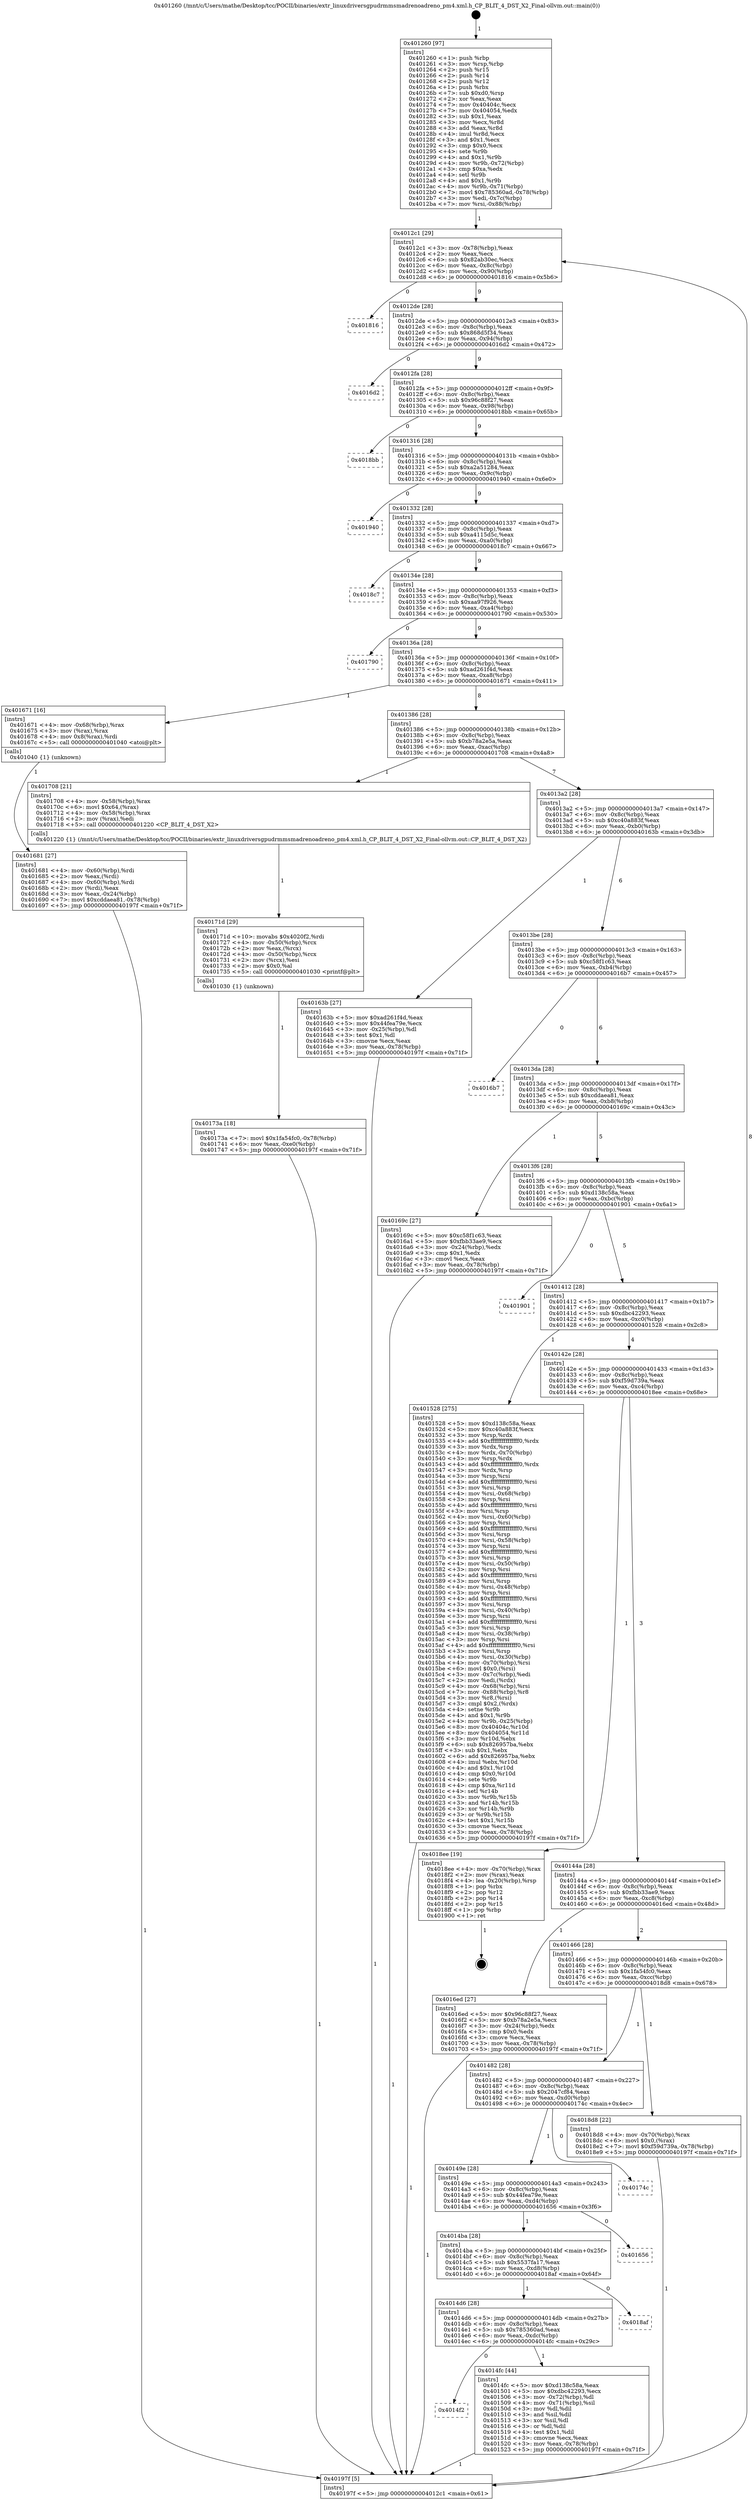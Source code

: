 digraph "0x401260" {
  label = "0x401260 (/mnt/c/Users/mathe/Desktop/tcc/POCII/binaries/extr_linuxdriversgpudrmmsmadrenoadreno_pm4.xml.h_CP_BLIT_4_DST_X2_Final-ollvm.out::main(0))"
  labelloc = "t"
  node[shape=record]

  Entry [label="",width=0.3,height=0.3,shape=circle,fillcolor=black,style=filled]
  "0x4012c1" [label="{
     0x4012c1 [29]\l
     | [instrs]\l
     &nbsp;&nbsp;0x4012c1 \<+3\>: mov -0x78(%rbp),%eax\l
     &nbsp;&nbsp;0x4012c4 \<+2\>: mov %eax,%ecx\l
     &nbsp;&nbsp;0x4012c6 \<+6\>: sub $0x82ab30ec,%ecx\l
     &nbsp;&nbsp;0x4012cc \<+6\>: mov %eax,-0x8c(%rbp)\l
     &nbsp;&nbsp;0x4012d2 \<+6\>: mov %ecx,-0x90(%rbp)\l
     &nbsp;&nbsp;0x4012d8 \<+6\>: je 0000000000401816 \<main+0x5b6\>\l
  }"]
  "0x401816" [label="{
     0x401816\l
  }", style=dashed]
  "0x4012de" [label="{
     0x4012de [28]\l
     | [instrs]\l
     &nbsp;&nbsp;0x4012de \<+5\>: jmp 00000000004012e3 \<main+0x83\>\l
     &nbsp;&nbsp;0x4012e3 \<+6\>: mov -0x8c(%rbp),%eax\l
     &nbsp;&nbsp;0x4012e9 \<+5\>: sub $0x868d5f34,%eax\l
     &nbsp;&nbsp;0x4012ee \<+6\>: mov %eax,-0x94(%rbp)\l
     &nbsp;&nbsp;0x4012f4 \<+6\>: je 00000000004016d2 \<main+0x472\>\l
  }"]
  Exit [label="",width=0.3,height=0.3,shape=circle,fillcolor=black,style=filled,peripheries=2]
  "0x4016d2" [label="{
     0x4016d2\l
  }", style=dashed]
  "0x4012fa" [label="{
     0x4012fa [28]\l
     | [instrs]\l
     &nbsp;&nbsp;0x4012fa \<+5\>: jmp 00000000004012ff \<main+0x9f\>\l
     &nbsp;&nbsp;0x4012ff \<+6\>: mov -0x8c(%rbp),%eax\l
     &nbsp;&nbsp;0x401305 \<+5\>: sub $0x96c88f27,%eax\l
     &nbsp;&nbsp;0x40130a \<+6\>: mov %eax,-0x98(%rbp)\l
     &nbsp;&nbsp;0x401310 \<+6\>: je 00000000004018bb \<main+0x65b\>\l
  }"]
  "0x40173a" [label="{
     0x40173a [18]\l
     | [instrs]\l
     &nbsp;&nbsp;0x40173a \<+7\>: movl $0x1fa54fc0,-0x78(%rbp)\l
     &nbsp;&nbsp;0x401741 \<+6\>: mov %eax,-0xe0(%rbp)\l
     &nbsp;&nbsp;0x401747 \<+5\>: jmp 000000000040197f \<main+0x71f\>\l
  }"]
  "0x4018bb" [label="{
     0x4018bb\l
  }", style=dashed]
  "0x401316" [label="{
     0x401316 [28]\l
     | [instrs]\l
     &nbsp;&nbsp;0x401316 \<+5\>: jmp 000000000040131b \<main+0xbb\>\l
     &nbsp;&nbsp;0x40131b \<+6\>: mov -0x8c(%rbp),%eax\l
     &nbsp;&nbsp;0x401321 \<+5\>: sub $0xa2a51284,%eax\l
     &nbsp;&nbsp;0x401326 \<+6\>: mov %eax,-0x9c(%rbp)\l
     &nbsp;&nbsp;0x40132c \<+6\>: je 0000000000401940 \<main+0x6e0\>\l
  }"]
  "0x40171d" [label="{
     0x40171d [29]\l
     | [instrs]\l
     &nbsp;&nbsp;0x40171d \<+10\>: movabs $0x4020f2,%rdi\l
     &nbsp;&nbsp;0x401727 \<+4\>: mov -0x50(%rbp),%rcx\l
     &nbsp;&nbsp;0x40172b \<+2\>: mov %eax,(%rcx)\l
     &nbsp;&nbsp;0x40172d \<+4\>: mov -0x50(%rbp),%rcx\l
     &nbsp;&nbsp;0x401731 \<+2\>: mov (%rcx),%esi\l
     &nbsp;&nbsp;0x401733 \<+2\>: mov $0x0,%al\l
     &nbsp;&nbsp;0x401735 \<+5\>: call 0000000000401030 \<printf@plt\>\l
     | [calls]\l
     &nbsp;&nbsp;0x401030 \{1\} (unknown)\l
  }"]
  "0x401940" [label="{
     0x401940\l
  }", style=dashed]
  "0x401332" [label="{
     0x401332 [28]\l
     | [instrs]\l
     &nbsp;&nbsp;0x401332 \<+5\>: jmp 0000000000401337 \<main+0xd7\>\l
     &nbsp;&nbsp;0x401337 \<+6\>: mov -0x8c(%rbp),%eax\l
     &nbsp;&nbsp;0x40133d \<+5\>: sub $0xa4115d5c,%eax\l
     &nbsp;&nbsp;0x401342 \<+6\>: mov %eax,-0xa0(%rbp)\l
     &nbsp;&nbsp;0x401348 \<+6\>: je 00000000004018c7 \<main+0x667\>\l
  }"]
  "0x401681" [label="{
     0x401681 [27]\l
     | [instrs]\l
     &nbsp;&nbsp;0x401681 \<+4\>: mov -0x60(%rbp),%rdi\l
     &nbsp;&nbsp;0x401685 \<+2\>: mov %eax,(%rdi)\l
     &nbsp;&nbsp;0x401687 \<+4\>: mov -0x60(%rbp),%rdi\l
     &nbsp;&nbsp;0x40168b \<+2\>: mov (%rdi),%eax\l
     &nbsp;&nbsp;0x40168d \<+3\>: mov %eax,-0x24(%rbp)\l
     &nbsp;&nbsp;0x401690 \<+7\>: movl $0xcddaea81,-0x78(%rbp)\l
     &nbsp;&nbsp;0x401697 \<+5\>: jmp 000000000040197f \<main+0x71f\>\l
  }"]
  "0x4018c7" [label="{
     0x4018c7\l
  }", style=dashed]
  "0x40134e" [label="{
     0x40134e [28]\l
     | [instrs]\l
     &nbsp;&nbsp;0x40134e \<+5\>: jmp 0000000000401353 \<main+0xf3\>\l
     &nbsp;&nbsp;0x401353 \<+6\>: mov -0x8c(%rbp),%eax\l
     &nbsp;&nbsp;0x401359 \<+5\>: sub $0xaa97f926,%eax\l
     &nbsp;&nbsp;0x40135e \<+6\>: mov %eax,-0xa4(%rbp)\l
     &nbsp;&nbsp;0x401364 \<+6\>: je 0000000000401790 \<main+0x530\>\l
  }"]
  "0x401260" [label="{
     0x401260 [97]\l
     | [instrs]\l
     &nbsp;&nbsp;0x401260 \<+1\>: push %rbp\l
     &nbsp;&nbsp;0x401261 \<+3\>: mov %rsp,%rbp\l
     &nbsp;&nbsp;0x401264 \<+2\>: push %r15\l
     &nbsp;&nbsp;0x401266 \<+2\>: push %r14\l
     &nbsp;&nbsp;0x401268 \<+2\>: push %r12\l
     &nbsp;&nbsp;0x40126a \<+1\>: push %rbx\l
     &nbsp;&nbsp;0x40126b \<+7\>: sub $0xd0,%rsp\l
     &nbsp;&nbsp;0x401272 \<+2\>: xor %eax,%eax\l
     &nbsp;&nbsp;0x401274 \<+7\>: mov 0x40404c,%ecx\l
     &nbsp;&nbsp;0x40127b \<+7\>: mov 0x404054,%edx\l
     &nbsp;&nbsp;0x401282 \<+3\>: sub $0x1,%eax\l
     &nbsp;&nbsp;0x401285 \<+3\>: mov %ecx,%r8d\l
     &nbsp;&nbsp;0x401288 \<+3\>: add %eax,%r8d\l
     &nbsp;&nbsp;0x40128b \<+4\>: imul %r8d,%ecx\l
     &nbsp;&nbsp;0x40128f \<+3\>: and $0x1,%ecx\l
     &nbsp;&nbsp;0x401292 \<+3\>: cmp $0x0,%ecx\l
     &nbsp;&nbsp;0x401295 \<+4\>: sete %r9b\l
     &nbsp;&nbsp;0x401299 \<+4\>: and $0x1,%r9b\l
     &nbsp;&nbsp;0x40129d \<+4\>: mov %r9b,-0x72(%rbp)\l
     &nbsp;&nbsp;0x4012a1 \<+3\>: cmp $0xa,%edx\l
     &nbsp;&nbsp;0x4012a4 \<+4\>: setl %r9b\l
     &nbsp;&nbsp;0x4012a8 \<+4\>: and $0x1,%r9b\l
     &nbsp;&nbsp;0x4012ac \<+4\>: mov %r9b,-0x71(%rbp)\l
     &nbsp;&nbsp;0x4012b0 \<+7\>: movl $0x785360ad,-0x78(%rbp)\l
     &nbsp;&nbsp;0x4012b7 \<+3\>: mov %edi,-0x7c(%rbp)\l
     &nbsp;&nbsp;0x4012ba \<+7\>: mov %rsi,-0x88(%rbp)\l
  }"]
  "0x401790" [label="{
     0x401790\l
  }", style=dashed]
  "0x40136a" [label="{
     0x40136a [28]\l
     | [instrs]\l
     &nbsp;&nbsp;0x40136a \<+5\>: jmp 000000000040136f \<main+0x10f\>\l
     &nbsp;&nbsp;0x40136f \<+6\>: mov -0x8c(%rbp),%eax\l
     &nbsp;&nbsp;0x401375 \<+5\>: sub $0xad261f4d,%eax\l
     &nbsp;&nbsp;0x40137a \<+6\>: mov %eax,-0xa8(%rbp)\l
     &nbsp;&nbsp;0x401380 \<+6\>: je 0000000000401671 \<main+0x411\>\l
  }"]
  "0x40197f" [label="{
     0x40197f [5]\l
     | [instrs]\l
     &nbsp;&nbsp;0x40197f \<+5\>: jmp 00000000004012c1 \<main+0x61\>\l
  }"]
  "0x401671" [label="{
     0x401671 [16]\l
     | [instrs]\l
     &nbsp;&nbsp;0x401671 \<+4\>: mov -0x68(%rbp),%rax\l
     &nbsp;&nbsp;0x401675 \<+3\>: mov (%rax),%rax\l
     &nbsp;&nbsp;0x401678 \<+4\>: mov 0x8(%rax),%rdi\l
     &nbsp;&nbsp;0x40167c \<+5\>: call 0000000000401040 \<atoi@plt\>\l
     | [calls]\l
     &nbsp;&nbsp;0x401040 \{1\} (unknown)\l
  }"]
  "0x401386" [label="{
     0x401386 [28]\l
     | [instrs]\l
     &nbsp;&nbsp;0x401386 \<+5\>: jmp 000000000040138b \<main+0x12b\>\l
     &nbsp;&nbsp;0x40138b \<+6\>: mov -0x8c(%rbp),%eax\l
     &nbsp;&nbsp;0x401391 \<+5\>: sub $0xb78a2e5a,%eax\l
     &nbsp;&nbsp;0x401396 \<+6\>: mov %eax,-0xac(%rbp)\l
     &nbsp;&nbsp;0x40139c \<+6\>: je 0000000000401708 \<main+0x4a8\>\l
  }"]
  "0x4014f2" [label="{
     0x4014f2\l
  }", style=dashed]
  "0x401708" [label="{
     0x401708 [21]\l
     | [instrs]\l
     &nbsp;&nbsp;0x401708 \<+4\>: mov -0x58(%rbp),%rax\l
     &nbsp;&nbsp;0x40170c \<+6\>: movl $0x64,(%rax)\l
     &nbsp;&nbsp;0x401712 \<+4\>: mov -0x58(%rbp),%rax\l
     &nbsp;&nbsp;0x401716 \<+2\>: mov (%rax),%edi\l
     &nbsp;&nbsp;0x401718 \<+5\>: call 0000000000401220 \<CP_BLIT_4_DST_X2\>\l
     | [calls]\l
     &nbsp;&nbsp;0x401220 \{1\} (/mnt/c/Users/mathe/Desktop/tcc/POCII/binaries/extr_linuxdriversgpudrmmsmadrenoadreno_pm4.xml.h_CP_BLIT_4_DST_X2_Final-ollvm.out::CP_BLIT_4_DST_X2)\l
  }"]
  "0x4013a2" [label="{
     0x4013a2 [28]\l
     | [instrs]\l
     &nbsp;&nbsp;0x4013a2 \<+5\>: jmp 00000000004013a7 \<main+0x147\>\l
     &nbsp;&nbsp;0x4013a7 \<+6\>: mov -0x8c(%rbp),%eax\l
     &nbsp;&nbsp;0x4013ad \<+5\>: sub $0xc40a883f,%eax\l
     &nbsp;&nbsp;0x4013b2 \<+6\>: mov %eax,-0xb0(%rbp)\l
     &nbsp;&nbsp;0x4013b8 \<+6\>: je 000000000040163b \<main+0x3db\>\l
  }"]
  "0x4014fc" [label="{
     0x4014fc [44]\l
     | [instrs]\l
     &nbsp;&nbsp;0x4014fc \<+5\>: mov $0xd138c58a,%eax\l
     &nbsp;&nbsp;0x401501 \<+5\>: mov $0xdbc42293,%ecx\l
     &nbsp;&nbsp;0x401506 \<+3\>: mov -0x72(%rbp),%dl\l
     &nbsp;&nbsp;0x401509 \<+4\>: mov -0x71(%rbp),%sil\l
     &nbsp;&nbsp;0x40150d \<+3\>: mov %dl,%dil\l
     &nbsp;&nbsp;0x401510 \<+3\>: and %sil,%dil\l
     &nbsp;&nbsp;0x401513 \<+3\>: xor %sil,%dl\l
     &nbsp;&nbsp;0x401516 \<+3\>: or %dl,%dil\l
     &nbsp;&nbsp;0x401519 \<+4\>: test $0x1,%dil\l
     &nbsp;&nbsp;0x40151d \<+3\>: cmovne %ecx,%eax\l
     &nbsp;&nbsp;0x401520 \<+3\>: mov %eax,-0x78(%rbp)\l
     &nbsp;&nbsp;0x401523 \<+5\>: jmp 000000000040197f \<main+0x71f\>\l
  }"]
  "0x40163b" [label="{
     0x40163b [27]\l
     | [instrs]\l
     &nbsp;&nbsp;0x40163b \<+5\>: mov $0xad261f4d,%eax\l
     &nbsp;&nbsp;0x401640 \<+5\>: mov $0x44fea79e,%ecx\l
     &nbsp;&nbsp;0x401645 \<+3\>: mov -0x25(%rbp),%dl\l
     &nbsp;&nbsp;0x401648 \<+3\>: test $0x1,%dl\l
     &nbsp;&nbsp;0x40164b \<+3\>: cmovne %ecx,%eax\l
     &nbsp;&nbsp;0x40164e \<+3\>: mov %eax,-0x78(%rbp)\l
     &nbsp;&nbsp;0x401651 \<+5\>: jmp 000000000040197f \<main+0x71f\>\l
  }"]
  "0x4013be" [label="{
     0x4013be [28]\l
     | [instrs]\l
     &nbsp;&nbsp;0x4013be \<+5\>: jmp 00000000004013c3 \<main+0x163\>\l
     &nbsp;&nbsp;0x4013c3 \<+6\>: mov -0x8c(%rbp),%eax\l
     &nbsp;&nbsp;0x4013c9 \<+5\>: sub $0xc58f1c63,%eax\l
     &nbsp;&nbsp;0x4013ce \<+6\>: mov %eax,-0xb4(%rbp)\l
     &nbsp;&nbsp;0x4013d4 \<+6\>: je 00000000004016b7 \<main+0x457\>\l
  }"]
  "0x4014d6" [label="{
     0x4014d6 [28]\l
     | [instrs]\l
     &nbsp;&nbsp;0x4014d6 \<+5\>: jmp 00000000004014db \<main+0x27b\>\l
     &nbsp;&nbsp;0x4014db \<+6\>: mov -0x8c(%rbp),%eax\l
     &nbsp;&nbsp;0x4014e1 \<+5\>: sub $0x785360ad,%eax\l
     &nbsp;&nbsp;0x4014e6 \<+6\>: mov %eax,-0xdc(%rbp)\l
     &nbsp;&nbsp;0x4014ec \<+6\>: je 00000000004014fc \<main+0x29c\>\l
  }"]
  "0x4016b7" [label="{
     0x4016b7\l
  }", style=dashed]
  "0x4013da" [label="{
     0x4013da [28]\l
     | [instrs]\l
     &nbsp;&nbsp;0x4013da \<+5\>: jmp 00000000004013df \<main+0x17f\>\l
     &nbsp;&nbsp;0x4013df \<+6\>: mov -0x8c(%rbp),%eax\l
     &nbsp;&nbsp;0x4013e5 \<+5\>: sub $0xcddaea81,%eax\l
     &nbsp;&nbsp;0x4013ea \<+6\>: mov %eax,-0xb8(%rbp)\l
     &nbsp;&nbsp;0x4013f0 \<+6\>: je 000000000040169c \<main+0x43c\>\l
  }"]
  "0x4018af" [label="{
     0x4018af\l
  }", style=dashed]
  "0x40169c" [label="{
     0x40169c [27]\l
     | [instrs]\l
     &nbsp;&nbsp;0x40169c \<+5\>: mov $0xc58f1c63,%eax\l
     &nbsp;&nbsp;0x4016a1 \<+5\>: mov $0xfbb33ae9,%ecx\l
     &nbsp;&nbsp;0x4016a6 \<+3\>: mov -0x24(%rbp),%edx\l
     &nbsp;&nbsp;0x4016a9 \<+3\>: cmp $0x1,%edx\l
     &nbsp;&nbsp;0x4016ac \<+3\>: cmovl %ecx,%eax\l
     &nbsp;&nbsp;0x4016af \<+3\>: mov %eax,-0x78(%rbp)\l
     &nbsp;&nbsp;0x4016b2 \<+5\>: jmp 000000000040197f \<main+0x71f\>\l
  }"]
  "0x4013f6" [label="{
     0x4013f6 [28]\l
     | [instrs]\l
     &nbsp;&nbsp;0x4013f6 \<+5\>: jmp 00000000004013fb \<main+0x19b\>\l
     &nbsp;&nbsp;0x4013fb \<+6\>: mov -0x8c(%rbp),%eax\l
     &nbsp;&nbsp;0x401401 \<+5\>: sub $0xd138c58a,%eax\l
     &nbsp;&nbsp;0x401406 \<+6\>: mov %eax,-0xbc(%rbp)\l
     &nbsp;&nbsp;0x40140c \<+6\>: je 0000000000401901 \<main+0x6a1\>\l
  }"]
  "0x4014ba" [label="{
     0x4014ba [28]\l
     | [instrs]\l
     &nbsp;&nbsp;0x4014ba \<+5\>: jmp 00000000004014bf \<main+0x25f\>\l
     &nbsp;&nbsp;0x4014bf \<+6\>: mov -0x8c(%rbp),%eax\l
     &nbsp;&nbsp;0x4014c5 \<+5\>: sub $0x5537fa17,%eax\l
     &nbsp;&nbsp;0x4014ca \<+6\>: mov %eax,-0xd8(%rbp)\l
     &nbsp;&nbsp;0x4014d0 \<+6\>: je 00000000004018af \<main+0x64f\>\l
  }"]
  "0x401901" [label="{
     0x401901\l
  }", style=dashed]
  "0x401412" [label="{
     0x401412 [28]\l
     | [instrs]\l
     &nbsp;&nbsp;0x401412 \<+5\>: jmp 0000000000401417 \<main+0x1b7\>\l
     &nbsp;&nbsp;0x401417 \<+6\>: mov -0x8c(%rbp),%eax\l
     &nbsp;&nbsp;0x40141d \<+5\>: sub $0xdbc42293,%eax\l
     &nbsp;&nbsp;0x401422 \<+6\>: mov %eax,-0xc0(%rbp)\l
     &nbsp;&nbsp;0x401428 \<+6\>: je 0000000000401528 \<main+0x2c8\>\l
  }"]
  "0x401656" [label="{
     0x401656\l
  }", style=dashed]
  "0x401528" [label="{
     0x401528 [275]\l
     | [instrs]\l
     &nbsp;&nbsp;0x401528 \<+5\>: mov $0xd138c58a,%eax\l
     &nbsp;&nbsp;0x40152d \<+5\>: mov $0xc40a883f,%ecx\l
     &nbsp;&nbsp;0x401532 \<+3\>: mov %rsp,%rdx\l
     &nbsp;&nbsp;0x401535 \<+4\>: add $0xfffffffffffffff0,%rdx\l
     &nbsp;&nbsp;0x401539 \<+3\>: mov %rdx,%rsp\l
     &nbsp;&nbsp;0x40153c \<+4\>: mov %rdx,-0x70(%rbp)\l
     &nbsp;&nbsp;0x401540 \<+3\>: mov %rsp,%rdx\l
     &nbsp;&nbsp;0x401543 \<+4\>: add $0xfffffffffffffff0,%rdx\l
     &nbsp;&nbsp;0x401547 \<+3\>: mov %rdx,%rsp\l
     &nbsp;&nbsp;0x40154a \<+3\>: mov %rsp,%rsi\l
     &nbsp;&nbsp;0x40154d \<+4\>: add $0xfffffffffffffff0,%rsi\l
     &nbsp;&nbsp;0x401551 \<+3\>: mov %rsi,%rsp\l
     &nbsp;&nbsp;0x401554 \<+4\>: mov %rsi,-0x68(%rbp)\l
     &nbsp;&nbsp;0x401558 \<+3\>: mov %rsp,%rsi\l
     &nbsp;&nbsp;0x40155b \<+4\>: add $0xfffffffffffffff0,%rsi\l
     &nbsp;&nbsp;0x40155f \<+3\>: mov %rsi,%rsp\l
     &nbsp;&nbsp;0x401562 \<+4\>: mov %rsi,-0x60(%rbp)\l
     &nbsp;&nbsp;0x401566 \<+3\>: mov %rsp,%rsi\l
     &nbsp;&nbsp;0x401569 \<+4\>: add $0xfffffffffffffff0,%rsi\l
     &nbsp;&nbsp;0x40156d \<+3\>: mov %rsi,%rsp\l
     &nbsp;&nbsp;0x401570 \<+4\>: mov %rsi,-0x58(%rbp)\l
     &nbsp;&nbsp;0x401574 \<+3\>: mov %rsp,%rsi\l
     &nbsp;&nbsp;0x401577 \<+4\>: add $0xfffffffffffffff0,%rsi\l
     &nbsp;&nbsp;0x40157b \<+3\>: mov %rsi,%rsp\l
     &nbsp;&nbsp;0x40157e \<+4\>: mov %rsi,-0x50(%rbp)\l
     &nbsp;&nbsp;0x401582 \<+3\>: mov %rsp,%rsi\l
     &nbsp;&nbsp;0x401585 \<+4\>: add $0xfffffffffffffff0,%rsi\l
     &nbsp;&nbsp;0x401589 \<+3\>: mov %rsi,%rsp\l
     &nbsp;&nbsp;0x40158c \<+4\>: mov %rsi,-0x48(%rbp)\l
     &nbsp;&nbsp;0x401590 \<+3\>: mov %rsp,%rsi\l
     &nbsp;&nbsp;0x401593 \<+4\>: add $0xfffffffffffffff0,%rsi\l
     &nbsp;&nbsp;0x401597 \<+3\>: mov %rsi,%rsp\l
     &nbsp;&nbsp;0x40159a \<+4\>: mov %rsi,-0x40(%rbp)\l
     &nbsp;&nbsp;0x40159e \<+3\>: mov %rsp,%rsi\l
     &nbsp;&nbsp;0x4015a1 \<+4\>: add $0xfffffffffffffff0,%rsi\l
     &nbsp;&nbsp;0x4015a5 \<+3\>: mov %rsi,%rsp\l
     &nbsp;&nbsp;0x4015a8 \<+4\>: mov %rsi,-0x38(%rbp)\l
     &nbsp;&nbsp;0x4015ac \<+3\>: mov %rsp,%rsi\l
     &nbsp;&nbsp;0x4015af \<+4\>: add $0xfffffffffffffff0,%rsi\l
     &nbsp;&nbsp;0x4015b3 \<+3\>: mov %rsi,%rsp\l
     &nbsp;&nbsp;0x4015b6 \<+4\>: mov %rsi,-0x30(%rbp)\l
     &nbsp;&nbsp;0x4015ba \<+4\>: mov -0x70(%rbp),%rsi\l
     &nbsp;&nbsp;0x4015be \<+6\>: movl $0x0,(%rsi)\l
     &nbsp;&nbsp;0x4015c4 \<+3\>: mov -0x7c(%rbp),%edi\l
     &nbsp;&nbsp;0x4015c7 \<+2\>: mov %edi,(%rdx)\l
     &nbsp;&nbsp;0x4015c9 \<+4\>: mov -0x68(%rbp),%rsi\l
     &nbsp;&nbsp;0x4015cd \<+7\>: mov -0x88(%rbp),%r8\l
     &nbsp;&nbsp;0x4015d4 \<+3\>: mov %r8,(%rsi)\l
     &nbsp;&nbsp;0x4015d7 \<+3\>: cmpl $0x2,(%rdx)\l
     &nbsp;&nbsp;0x4015da \<+4\>: setne %r9b\l
     &nbsp;&nbsp;0x4015de \<+4\>: and $0x1,%r9b\l
     &nbsp;&nbsp;0x4015e2 \<+4\>: mov %r9b,-0x25(%rbp)\l
     &nbsp;&nbsp;0x4015e6 \<+8\>: mov 0x40404c,%r10d\l
     &nbsp;&nbsp;0x4015ee \<+8\>: mov 0x404054,%r11d\l
     &nbsp;&nbsp;0x4015f6 \<+3\>: mov %r10d,%ebx\l
     &nbsp;&nbsp;0x4015f9 \<+6\>: sub $0x826957ba,%ebx\l
     &nbsp;&nbsp;0x4015ff \<+3\>: sub $0x1,%ebx\l
     &nbsp;&nbsp;0x401602 \<+6\>: add $0x826957ba,%ebx\l
     &nbsp;&nbsp;0x401608 \<+4\>: imul %ebx,%r10d\l
     &nbsp;&nbsp;0x40160c \<+4\>: and $0x1,%r10d\l
     &nbsp;&nbsp;0x401610 \<+4\>: cmp $0x0,%r10d\l
     &nbsp;&nbsp;0x401614 \<+4\>: sete %r9b\l
     &nbsp;&nbsp;0x401618 \<+4\>: cmp $0xa,%r11d\l
     &nbsp;&nbsp;0x40161c \<+4\>: setl %r14b\l
     &nbsp;&nbsp;0x401620 \<+3\>: mov %r9b,%r15b\l
     &nbsp;&nbsp;0x401623 \<+3\>: and %r14b,%r15b\l
     &nbsp;&nbsp;0x401626 \<+3\>: xor %r14b,%r9b\l
     &nbsp;&nbsp;0x401629 \<+3\>: or %r9b,%r15b\l
     &nbsp;&nbsp;0x40162c \<+4\>: test $0x1,%r15b\l
     &nbsp;&nbsp;0x401630 \<+3\>: cmovne %ecx,%eax\l
     &nbsp;&nbsp;0x401633 \<+3\>: mov %eax,-0x78(%rbp)\l
     &nbsp;&nbsp;0x401636 \<+5\>: jmp 000000000040197f \<main+0x71f\>\l
  }"]
  "0x40142e" [label="{
     0x40142e [28]\l
     | [instrs]\l
     &nbsp;&nbsp;0x40142e \<+5\>: jmp 0000000000401433 \<main+0x1d3\>\l
     &nbsp;&nbsp;0x401433 \<+6\>: mov -0x8c(%rbp),%eax\l
     &nbsp;&nbsp;0x401439 \<+5\>: sub $0xf59d739a,%eax\l
     &nbsp;&nbsp;0x40143e \<+6\>: mov %eax,-0xc4(%rbp)\l
     &nbsp;&nbsp;0x401444 \<+6\>: je 00000000004018ee \<main+0x68e\>\l
  }"]
  "0x40149e" [label="{
     0x40149e [28]\l
     | [instrs]\l
     &nbsp;&nbsp;0x40149e \<+5\>: jmp 00000000004014a3 \<main+0x243\>\l
     &nbsp;&nbsp;0x4014a3 \<+6\>: mov -0x8c(%rbp),%eax\l
     &nbsp;&nbsp;0x4014a9 \<+5\>: sub $0x44fea79e,%eax\l
     &nbsp;&nbsp;0x4014ae \<+6\>: mov %eax,-0xd4(%rbp)\l
     &nbsp;&nbsp;0x4014b4 \<+6\>: je 0000000000401656 \<main+0x3f6\>\l
  }"]
  "0x4018ee" [label="{
     0x4018ee [19]\l
     | [instrs]\l
     &nbsp;&nbsp;0x4018ee \<+4\>: mov -0x70(%rbp),%rax\l
     &nbsp;&nbsp;0x4018f2 \<+2\>: mov (%rax),%eax\l
     &nbsp;&nbsp;0x4018f4 \<+4\>: lea -0x20(%rbp),%rsp\l
     &nbsp;&nbsp;0x4018f8 \<+1\>: pop %rbx\l
     &nbsp;&nbsp;0x4018f9 \<+2\>: pop %r12\l
     &nbsp;&nbsp;0x4018fb \<+2\>: pop %r14\l
     &nbsp;&nbsp;0x4018fd \<+2\>: pop %r15\l
     &nbsp;&nbsp;0x4018ff \<+1\>: pop %rbp\l
     &nbsp;&nbsp;0x401900 \<+1\>: ret\l
  }"]
  "0x40144a" [label="{
     0x40144a [28]\l
     | [instrs]\l
     &nbsp;&nbsp;0x40144a \<+5\>: jmp 000000000040144f \<main+0x1ef\>\l
     &nbsp;&nbsp;0x40144f \<+6\>: mov -0x8c(%rbp),%eax\l
     &nbsp;&nbsp;0x401455 \<+5\>: sub $0xfbb33ae9,%eax\l
     &nbsp;&nbsp;0x40145a \<+6\>: mov %eax,-0xc8(%rbp)\l
     &nbsp;&nbsp;0x401460 \<+6\>: je 00000000004016ed \<main+0x48d\>\l
  }"]
  "0x40174c" [label="{
     0x40174c\l
  }", style=dashed]
  "0x4016ed" [label="{
     0x4016ed [27]\l
     | [instrs]\l
     &nbsp;&nbsp;0x4016ed \<+5\>: mov $0x96c88f27,%eax\l
     &nbsp;&nbsp;0x4016f2 \<+5\>: mov $0xb78a2e5a,%ecx\l
     &nbsp;&nbsp;0x4016f7 \<+3\>: mov -0x24(%rbp),%edx\l
     &nbsp;&nbsp;0x4016fa \<+3\>: cmp $0x0,%edx\l
     &nbsp;&nbsp;0x4016fd \<+3\>: cmove %ecx,%eax\l
     &nbsp;&nbsp;0x401700 \<+3\>: mov %eax,-0x78(%rbp)\l
     &nbsp;&nbsp;0x401703 \<+5\>: jmp 000000000040197f \<main+0x71f\>\l
  }"]
  "0x401466" [label="{
     0x401466 [28]\l
     | [instrs]\l
     &nbsp;&nbsp;0x401466 \<+5\>: jmp 000000000040146b \<main+0x20b\>\l
     &nbsp;&nbsp;0x40146b \<+6\>: mov -0x8c(%rbp),%eax\l
     &nbsp;&nbsp;0x401471 \<+5\>: sub $0x1fa54fc0,%eax\l
     &nbsp;&nbsp;0x401476 \<+6\>: mov %eax,-0xcc(%rbp)\l
     &nbsp;&nbsp;0x40147c \<+6\>: je 00000000004018d8 \<main+0x678\>\l
  }"]
  "0x401482" [label="{
     0x401482 [28]\l
     | [instrs]\l
     &nbsp;&nbsp;0x401482 \<+5\>: jmp 0000000000401487 \<main+0x227\>\l
     &nbsp;&nbsp;0x401487 \<+6\>: mov -0x8c(%rbp),%eax\l
     &nbsp;&nbsp;0x40148d \<+5\>: sub $0x2047cf84,%eax\l
     &nbsp;&nbsp;0x401492 \<+6\>: mov %eax,-0xd0(%rbp)\l
     &nbsp;&nbsp;0x401498 \<+6\>: je 000000000040174c \<main+0x4ec\>\l
  }"]
  "0x4018d8" [label="{
     0x4018d8 [22]\l
     | [instrs]\l
     &nbsp;&nbsp;0x4018d8 \<+4\>: mov -0x70(%rbp),%rax\l
     &nbsp;&nbsp;0x4018dc \<+6\>: movl $0x0,(%rax)\l
     &nbsp;&nbsp;0x4018e2 \<+7\>: movl $0xf59d739a,-0x78(%rbp)\l
     &nbsp;&nbsp;0x4018e9 \<+5\>: jmp 000000000040197f \<main+0x71f\>\l
  }"]
  Entry -> "0x401260" [label=" 1"]
  "0x4012c1" -> "0x401816" [label=" 0"]
  "0x4012c1" -> "0x4012de" [label=" 9"]
  "0x4018ee" -> Exit [label=" 1"]
  "0x4012de" -> "0x4016d2" [label=" 0"]
  "0x4012de" -> "0x4012fa" [label=" 9"]
  "0x4018d8" -> "0x40197f" [label=" 1"]
  "0x4012fa" -> "0x4018bb" [label=" 0"]
  "0x4012fa" -> "0x401316" [label=" 9"]
  "0x40173a" -> "0x40197f" [label=" 1"]
  "0x401316" -> "0x401940" [label=" 0"]
  "0x401316" -> "0x401332" [label=" 9"]
  "0x40171d" -> "0x40173a" [label=" 1"]
  "0x401332" -> "0x4018c7" [label=" 0"]
  "0x401332" -> "0x40134e" [label=" 9"]
  "0x401708" -> "0x40171d" [label=" 1"]
  "0x40134e" -> "0x401790" [label=" 0"]
  "0x40134e" -> "0x40136a" [label=" 9"]
  "0x40169c" -> "0x40197f" [label=" 1"]
  "0x40136a" -> "0x401671" [label=" 1"]
  "0x40136a" -> "0x401386" [label=" 8"]
  "0x401681" -> "0x40197f" [label=" 1"]
  "0x401386" -> "0x401708" [label=" 1"]
  "0x401386" -> "0x4013a2" [label=" 7"]
  "0x401671" -> "0x401681" [label=" 1"]
  "0x4013a2" -> "0x40163b" [label=" 1"]
  "0x4013a2" -> "0x4013be" [label=" 6"]
  "0x40163b" -> "0x40197f" [label=" 1"]
  "0x4013be" -> "0x4016b7" [label=" 0"]
  "0x4013be" -> "0x4013da" [label=" 6"]
  "0x4016ed" -> "0x40197f" [label=" 1"]
  "0x4013da" -> "0x40169c" [label=" 1"]
  "0x4013da" -> "0x4013f6" [label=" 5"]
  "0x40197f" -> "0x4012c1" [label=" 8"]
  "0x4013f6" -> "0x401901" [label=" 0"]
  "0x4013f6" -> "0x401412" [label=" 5"]
  "0x4014fc" -> "0x40197f" [label=" 1"]
  "0x401412" -> "0x401528" [label=" 1"]
  "0x401412" -> "0x40142e" [label=" 4"]
  "0x4014d6" -> "0x4014f2" [label=" 0"]
  "0x40142e" -> "0x4018ee" [label=" 1"]
  "0x40142e" -> "0x40144a" [label=" 3"]
  "0x401528" -> "0x40197f" [label=" 1"]
  "0x40144a" -> "0x4016ed" [label=" 1"]
  "0x40144a" -> "0x401466" [label=" 2"]
  "0x4014ba" -> "0x4014d6" [label=" 1"]
  "0x401466" -> "0x4018d8" [label=" 1"]
  "0x401466" -> "0x401482" [label=" 1"]
  "0x4014ba" -> "0x4018af" [label=" 0"]
  "0x401482" -> "0x40174c" [label=" 0"]
  "0x401482" -> "0x40149e" [label=" 1"]
  "0x4014d6" -> "0x4014fc" [label=" 1"]
  "0x40149e" -> "0x401656" [label=" 0"]
  "0x40149e" -> "0x4014ba" [label=" 1"]
  "0x401260" -> "0x4012c1" [label=" 1"]
}
